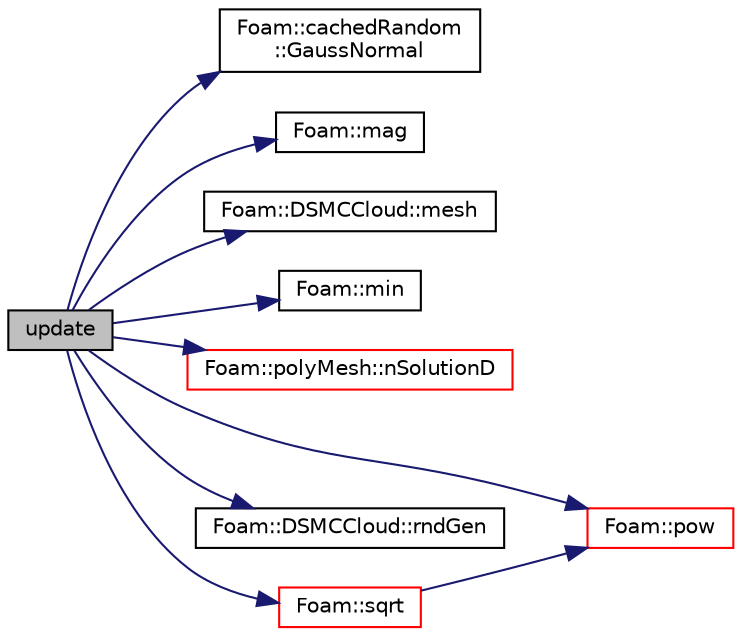 digraph "update"
{
  bgcolor="transparent";
  edge [fontname="Helvetica",fontsize="10",labelfontname="Helvetica",labelfontsize="10"];
  node [fontname="Helvetica",fontsize="10",shape=record];
  rankdir="LR";
  Node74 [label="update",height=0.2,width=0.4,color="black", fillcolor="grey75", style="filled", fontcolor="black"];
  Node74 -> Node75 [color="midnightblue",fontsize="10",style="solid",fontname="Helvetica"];
  Node75 [label="Foam::cachedRandom\l::GaussNormal",height=0.2,width=0.4,color="black",URL="$a29341.html#a67afe5f4d7ebdbb6aca0eca848135b9c",tooltip="Return a sample whose components are normally distributed. "];
  Node74 -> Node76 [color="midnightblue",fontsize="10",style="solid",fontname="Helvetica"];
  Node76 [label="Foam::mag",height=0.2,width=0.4,color="black",URL="$a21851.html#a929da2a3fdcf3dacbbe0487d3a330dae"];
  Node74 -> Node77 [color="midnightblue",fontsize="10",style="solid",fontname="Helvetica"];
  Node77 [label="Foam::DSMCCloud::mesh",height=0.2,width=0.4,color="black",URL="$a24813.html#acb31d92d519d673eae6328d85d16fa52",tooltip="Return refernce to the mesh. "];
  Node74 -> Node78 [color="midnightblue",fontsize="10",style="solid",fontname="Helvetica"];
  Node78 [label="Foam::min",height=0.2,width=0.4,color="black",URL="$a21851.html#a253e112ad2d56d96230ff39ea7f442dc"];
  Node74 -> Node79 [color="midnightblue",fontsize="10",style="solid",fontname="Helvetica"];
  Node79 [label="Foam::polyMesh::nSolutionD",height=0.2,width=0.4,color="red",URL="$a28565.html#a6ffa9b9f19aa26f2870ebdd6c80d729a",tooltip="Return the number of valid solved-for dimensions in the mesh. "];
  Node74 -> Node94 [color="midnightblue",fontsize="10",style="solid",fontname="Helvetica"];
  Node94 [label="Foam::pow",height=0.2,width=0.4,color="red",URL="$a21851.html#a7500c8e9d27a442adc75e287de074c7c"];
  Node74 -> Node98 [color="midnightblue",fontsize="10",style="solid",fontname="Helvetica"];
  Node98 [label="Foam::DSMCCloud::rndGen",height=0.2,width=0.4,color="black",URL="$a24813.html#a15ae97dd2d17573e849ec14c8ff64df3",tooltip="Return refernce to the random object. "];
  Node74 -> Node99 [color="midnightblue",fontsize="10",style="solid",fontname="Helvetica"];
  Node99 [label="Foam::sqrt",height=0.2,width=0.4,color="red",URL="$a21851.html#a8616bd62eebf2342a80222fecb1bda71"];
  Node99 -> Node94 [color="midnightblue",fontsize="10",style="solid",fontname="Helvetica"];
}
